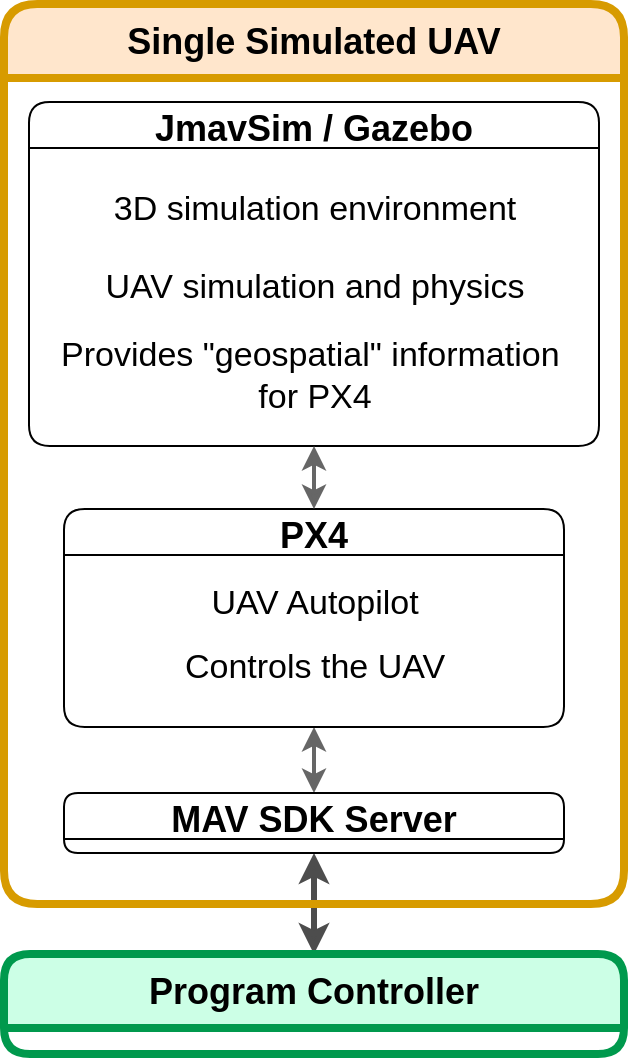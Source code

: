 <mxfile version="24.6.4" type="device">
  <diagram name="Page-1" id="Ev9KHV8LbVD18_9U95kE">
    <mxGraphModel dx="2004" dy="1203" grid="1" gridSize="10" guides="1" tooltips="1" connect="1" arrows="1" fold="1" page="1" pageScale="1" pageWidth="2339" pageHeight="3300" math="0" shadow="0">
      <root>
        <mxCell id="0" />
        <mxCell id="1" parent="0" />
        <mxCell id="JzUydqIJ6qVtRUPiUywM-12" style="edgeStyle=orthogonalEdgeStyle;rounded=1;orthogonalLoop=1;jettySize=auto;html=1;strokeWidth=3;curved=0;startArrow=classic;startFill=1;endArrow=classic;endFill=1;strokeColor=#4D4D4D;" parent="1" source="JzUydqIJ6qVtRUPiUywM-18" target="Jraj2u1gfLjr0mIL1iTk-41" edge="1">
          <mxGeometry relative="1" as="geometry">
            <mxPoint x="724.4" y="1110" as="sourcePoint" />
            <Array as="points" />
          </mxGeometry>
        </mxCell>
        <mxCell id="JzUydqIJ6qVtRUPiUywM-14" value="&lt;font style=&quot;font-size: 18px;&quot;&gt;Single Simulated UAV&lt;/font&gt;" style="swimlane;whiteSpace=wrap;html=1;rounded=1;fillColor=#ffe6cc;strokeColor=#D79B00;strokeWidth=4;perimeterSpacing=0;fillStyle=auto;startSize=37;fontSize=18;" parent="1" vertex="1">
          <mxGeometry x="1010" y="490" width="310" height="450" as="geometry" />
        </mxCell>
        <mxCell id="JzUydqIJ6qVtRUPiUywM-17" style="edgeStyle=orthogonalEdgeStyle;rounded=1;orthogonalLoop=1;jettySize=auto;html=1;strokeWidth=2;curved=0;startArrow=classic;startFill=1;strokeColor=#666666;" parent="JzUydqIJ6qVtRUPiUywM-14" source="Jraj2u1gfLjr0mIL1iTk-41" target="Jraj2u1gfLjr0mIL1iTk-2" edge="1">
          <mxGeometry relative="1" as="geometry">
            <mxPoint x="305" y="320" as="targetPoint" />
          </mxGeometry>
        </mxCell>
        <mxCell id="Jraj2u1gfLjr0mIL1iTk-41" value="MAV SDK Server" style="swimlane;fontSize=18;rounded=1;" parent="JzUydqIJ6qVtRUPiUywM-14" vertex="1" collapsed="1">
          <mxGeometry x="30" y="394.5" width="250" height="30" as="geometry">
            <mxRectangle x="20" y="289" width="148.75" height="90" as="alternateBounds" />
          </mxGeometry>
        </mxCell>
        <mxCell id="Jraj2u1gfLjr0mIL1iTk-2" value="PX4" style="swimlane;startSize=23;fontSize=18;rounded=1;" parent="JzUydqIJ6qVtRUPiUywM-14" vertex="1">
          <mxGeometry x="30" y="252.5" width="250" height="109" as="geometry" />
        </mxCell>
        <mxCell id="Jraj2u1gfLjr0mIL1iTk-25" value="UAV Autopilot" style="text;html=1;align=center;verticalAlign=middle;resizable=0;points=[];autosize=1;strokeColor=none;fillColor=none;fontSize=17;" parent="Jraj2u1gfLjr0mIL1iTk-2" vertex="1">
          <mxGeometry x="60" y="32" width="130" height="30" as="geometry" />
        </mxCell>
        <mxCell id="Jraj2u1gfLjr0mIL1iTk-47" value="Controls the UAV" style="text;html=1;align=center;verticalAlign=middle;resizable=0;points=[];autosize=1;strokeColor=none;fillColor=none;fontSize=17;" parent="Jraj2u1gfLjr0mIL1iTk-2" vertex="1">
          <mxGeometry x="50" y="64" width="150" height="30" as="geometry" />
        </mxCell>
        <mxCell id="Jraj2u1gfLjr0mIL1iTk-5" value="JmavSim / Gazebo" style="swimlane;fontSize=18;rounded=1;" parent="JzUydqIJ6qVtRUPiUywM-14" vertex="1">
          <mxGeometry x="12.5" y="49" width="285" height="172" as="geometry">
            <mxRectangle x="1000" y="568" width="140" height="30" as="alternateBounds" />
          </mxGeometry>
        </mxCell>
        <mxCell id="Jraj2u1gfLjr0mIL1iTk-31" value="&lt;font style=&quot;font-size: 17px;&quot;&gt;3D simulation environment&lt;/font&gt;" style="text;html=1;align=center;verticalAlign=middle;resizable=0;points=[];autosize=1;strokeColor=none;fillColor=none;fontSize=17;" parent="Jraj2u1gfLjr0mIL1iTk-5" vertex="1">
          <mxGeometry x="32.5" y="39" width="220" height="30" as="geometry" />
        </mxCell>
        <mxCell id="Jraj2u1gfLjr0mIL1iTk-32" value="&lt;font style=&quot;font-size: 17px;&quot;&gt;UAV simulation and physics&lt;/font&gt;" style="text;html=1;align=center;verticalAlign=middle;resizable=0;points=[];autosize=1;strokeColor=none;fillColor=none;fontSize=17;" parent="Jraj2u1gfLjr0mIL1iTk-5" vertex="1">
          <mxGeometry x="27.5" y="78" width="230" height="30" as="geometry" />
        </mxCell>
        <mxCell id="JzUydqIJ6qVtRUPiUywM-3" value="&lt;font style=&quot;font-size: 17px;&quot;&gt;Provides &quot;geospatial&quot;&lt;/font&gt;&lt;span style=&quot;font-size: 17px; background-color: initial;&quot;&gt;&amp;nbsp;information&amp;nbsp;&lt;/span&gt;&lt;div style=&quot;font-size: 17px;&quot;&gt;&lt;span style=&quot;font-size: 17px; background-color: initial;&quot;&gt;for PX4&lt;/span&gt;&lt;/div&gt;" style="text;html=1;align=center;verticalAlign=middle;resizable=0;points=[];autosize=1;strokeColor=none;fillColor=none;fontSize=17;" parent="Jraj2u1gfLjr0mIL1iTk-5" vertex="1">
          <mxGeometry x="2.5" y="112" width="280" height="50" as="geometry" />
        </mxCell>
        <mxCell id="JzUydqIJ6qVtRUPiUywM-2" style="edgeStyle=orthogonalEdgeStyle;rounded=1;orthogonalLoop=1;jettySize=auto;html=1;strokeWidth=2;startArrow=classic;startFill=1;curved=0;strokeColor=#666666;" parent="JzUydqIJ6qVtRUPiUywM-14" source="Jraj2u1gfLjr0mIL1iTk-2" target="Jraj2u1gfLjr0mIL1iTk-5" edge="1">
          <mxGeometry relative="1" as="geometry" />
        </mxCell>
        <mxCell id="JzUydqIJ6qVtRUPiUywM-18" value="&lt;span style=&quot;font-size: 18px; text-wrap: nowrap;&quot;&gt;Program Controller&lt;/span&gt;" style="swimlane;whiteSpace=wrap;html=1;rounded=1;fillColor=#CCFFE6;strokeColor=#00994D;strokeWidth=4;perimeterSpacing=0;fillStyle=auto;startSize=37;fontSize=18;" parent="1" vertex="1">
          <mxGeometry x="1010" y="965" width="310" height="50" as="geometry" />
        </mxCell>
      </root>
    </mxGraphModel>
  </diagram>
</mxfile>
